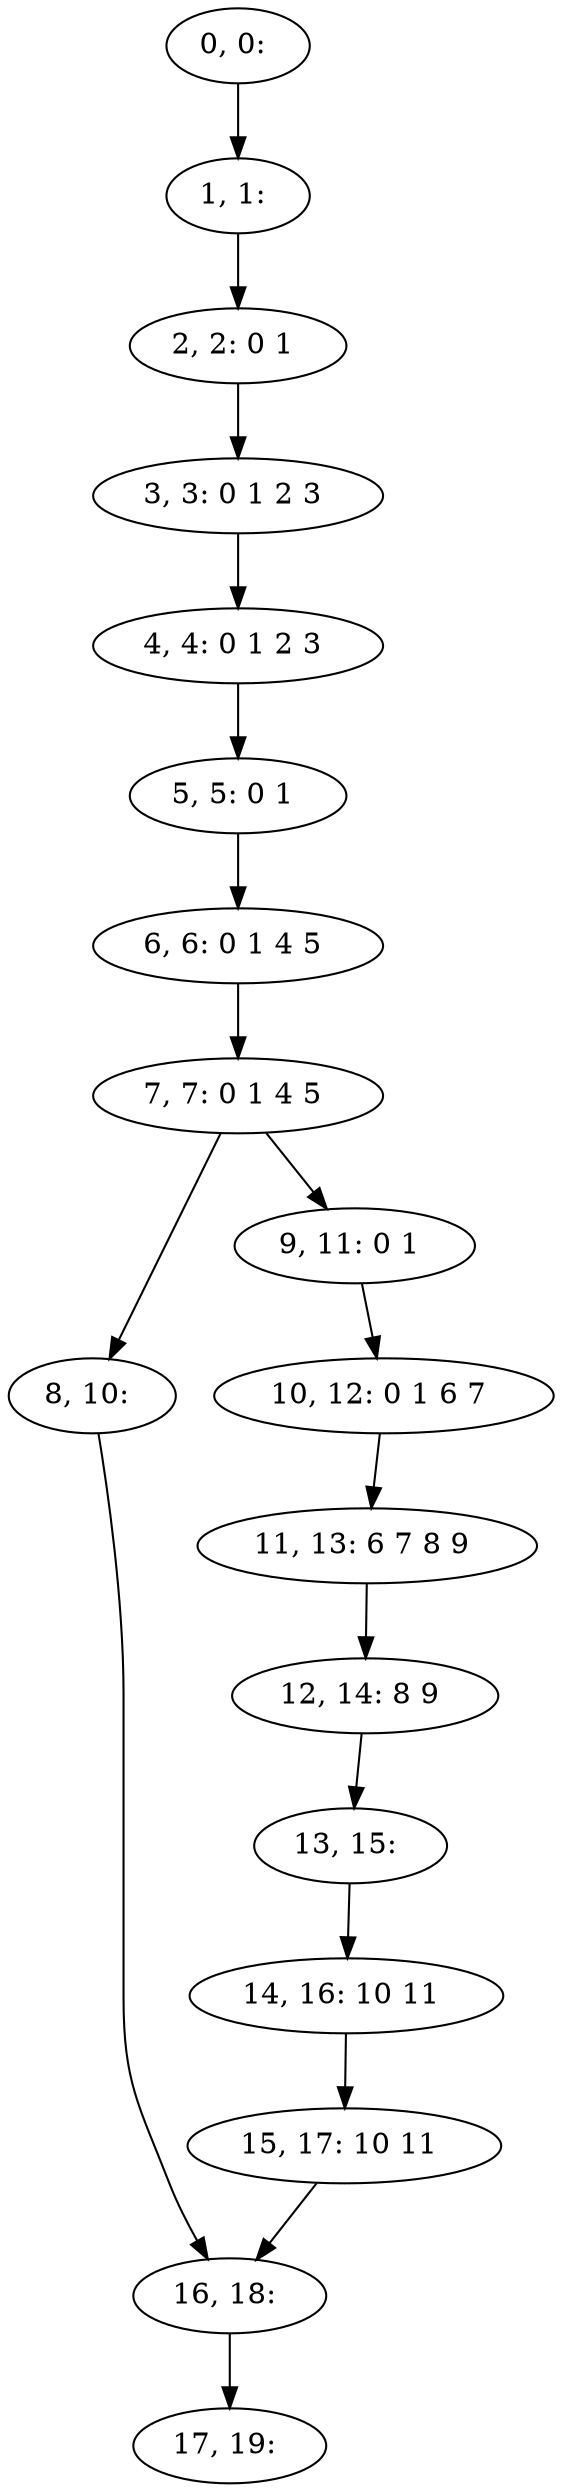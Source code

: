 digraph G {
0[label="0, 0: "];
1[label="1, 1: "];
2[label="2, 2: 0 1 "];
3[label="3, 3: 0 1 2 3 "];
4[label="4, 4: 0 1 2 3 "];
5[label="5, 5: 0 1 "];
6[label="6, 6: 0 1 4 5 "];
7[label="7, 7: 0 1 4 5 "];
8[label="8, 10: "];
9[label="9, 11: 0 1 "];
10[label="10, 12: 0 1 6 7 "];
11[label="11, 13: 6 7 8 9 "];
12[label="12, 14: 8 9 "];
13[label="13, 15: "];
14[label="14, 16: 10 11 "];
15[label="15, 17: 10 11 "];
16[label="16, 18: "];
17[label="17, 19: "];
0->1 ;
1->2 ;
2->3 ;
3->4 ;
4->5 ;
5->6 ;
6->7 ;
7->8 ;
7->9 ;
8->16 ;
9->10 ;
10->11 ;
11->12 ;
12->13 ;
13->14 ;
14->15 ;
15->16 ;
16->17 ;
}
